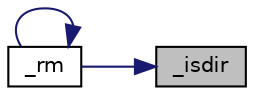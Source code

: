 digraph "_isdir"
{
 // LATEX_PDF_SIZE
  bgcolor="transparent";
  edge [fontname="Helvetica",fontsize="10",labelfontname="Helvetica",labelfontsize="10"];
  node [fontname="Helvetica",fontsize="10",shape=record];
  rankdir="RL";
  Node1 [label="_isdir",height=0.2,width=0.4,color="black", fillcolor="grey75", style="filled", fontcolor="black",tooltip="Checks if path is a directory or not."];
  Node1 -> Node2 [dir="back",color="midnightblue",fontsize="10",style="solid",fontname="Helvetica"];
  Node2 [label="_rm",height=0.2,width=0.4,color="black",URL="$d5/d04/group__RM.html#ga35042f1b0d577d4cfcf8fd97b229d4b5",tooltip="Removes a file of directory with all it's subdirectories and files."];
  Node2 -> Node2 [dir="back",color="midnightblue",fontsize="10",style="solid",fontname="Helvetica"];
}
